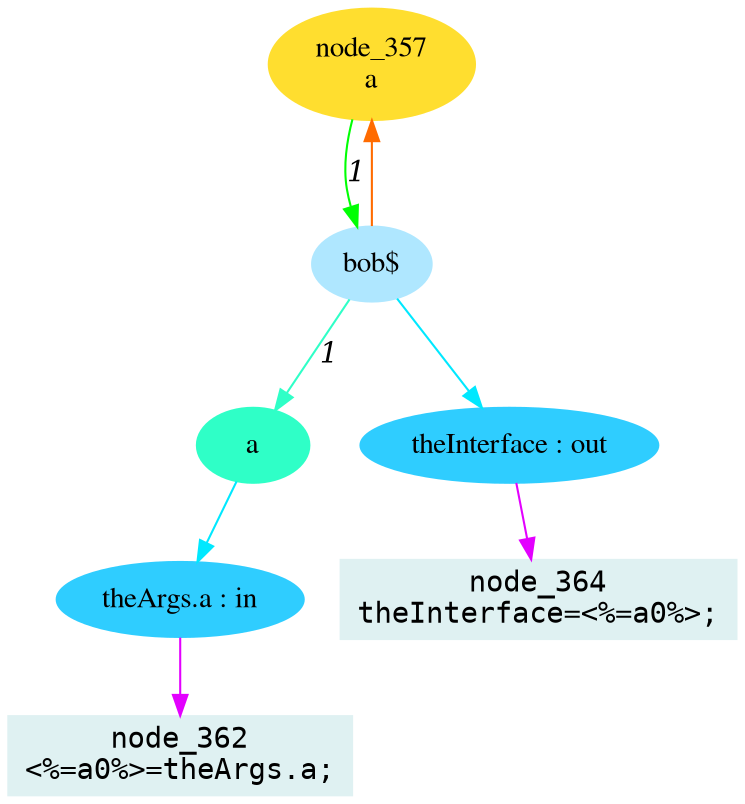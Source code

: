 digraph g{node_357 [shape="ellipse", style="filled", color="#ffde2f", fontname="Times", label="node_357
a" ]
node_362 [shape="box", style="filled", color="#dff1f2", fontname="Courier", label="node_362
<%=a0%>=theArgs.a;
" ]
node_364 [shape="box", style="filled", color="#dff1f2", fontname="Courier", label="node_364
theInterface=<%=a0%>;
" ]
node_341 [shape="ellipse", style="filled", color="#afe7ff", fontname="Times", label="bob$" ]
node_342 [shape="ellipse", style="filled", color="#2fffc7", fontname="Times", label="a" ]
node_343 [shape="ellipse", style="filled", color="#2fcdff", fontname="Times", label="theArgs.a : in" ]
node_347 [shape="ellipse", style="filled", color="#2fcdff", fontname="Times", label="theInterface : out" ]
node_341 -> node_357 [dir=forward, arrowHead=normal, fontname="Times-Italic", arrowsize=1, color="#ff6b00", label="",  headlabel="", taillabel="" ]
node_357 -> node_341 [dir=forward, arrowHead=normal, fontname="Times-Italic", arrowsize=1, color="#00ff03", label="1",  headlabel="", taillabel="" ]
node_341 -> node_342 [dir=forward, arrowHead=normal, fontname="Times-Italic", arrowsize=1, color="#2fffc7", label="1",  headlabel="", taillabel="" ]
node_342 -> node_343 [dir=forward, arrowHead=normal, fontname="Times-Italic", arrowsize=1, color="#00e8ff", label="",  headlabel="", taillabel="" ]
node_341 -> node_347 [dir=forward, arrowHead=normal, fontname="Times-Italic", arrowsize=1, color="#00e8ff", label="",  headlabel="", taillabel="" ]
node_343 -> node_362 [dir=forward, arrowHead=normal, fontname="Times-Italic", arrowsize=1, color="#e300ff", label="",  headlabel="", taillabel="" ]
node_347 -> node_364 [dir=forward, arrowHead=normal, fontname="Times-Italic", arrowsize=1, color="#e300ff", label="",  headlabel="", taillabel="" ]
}